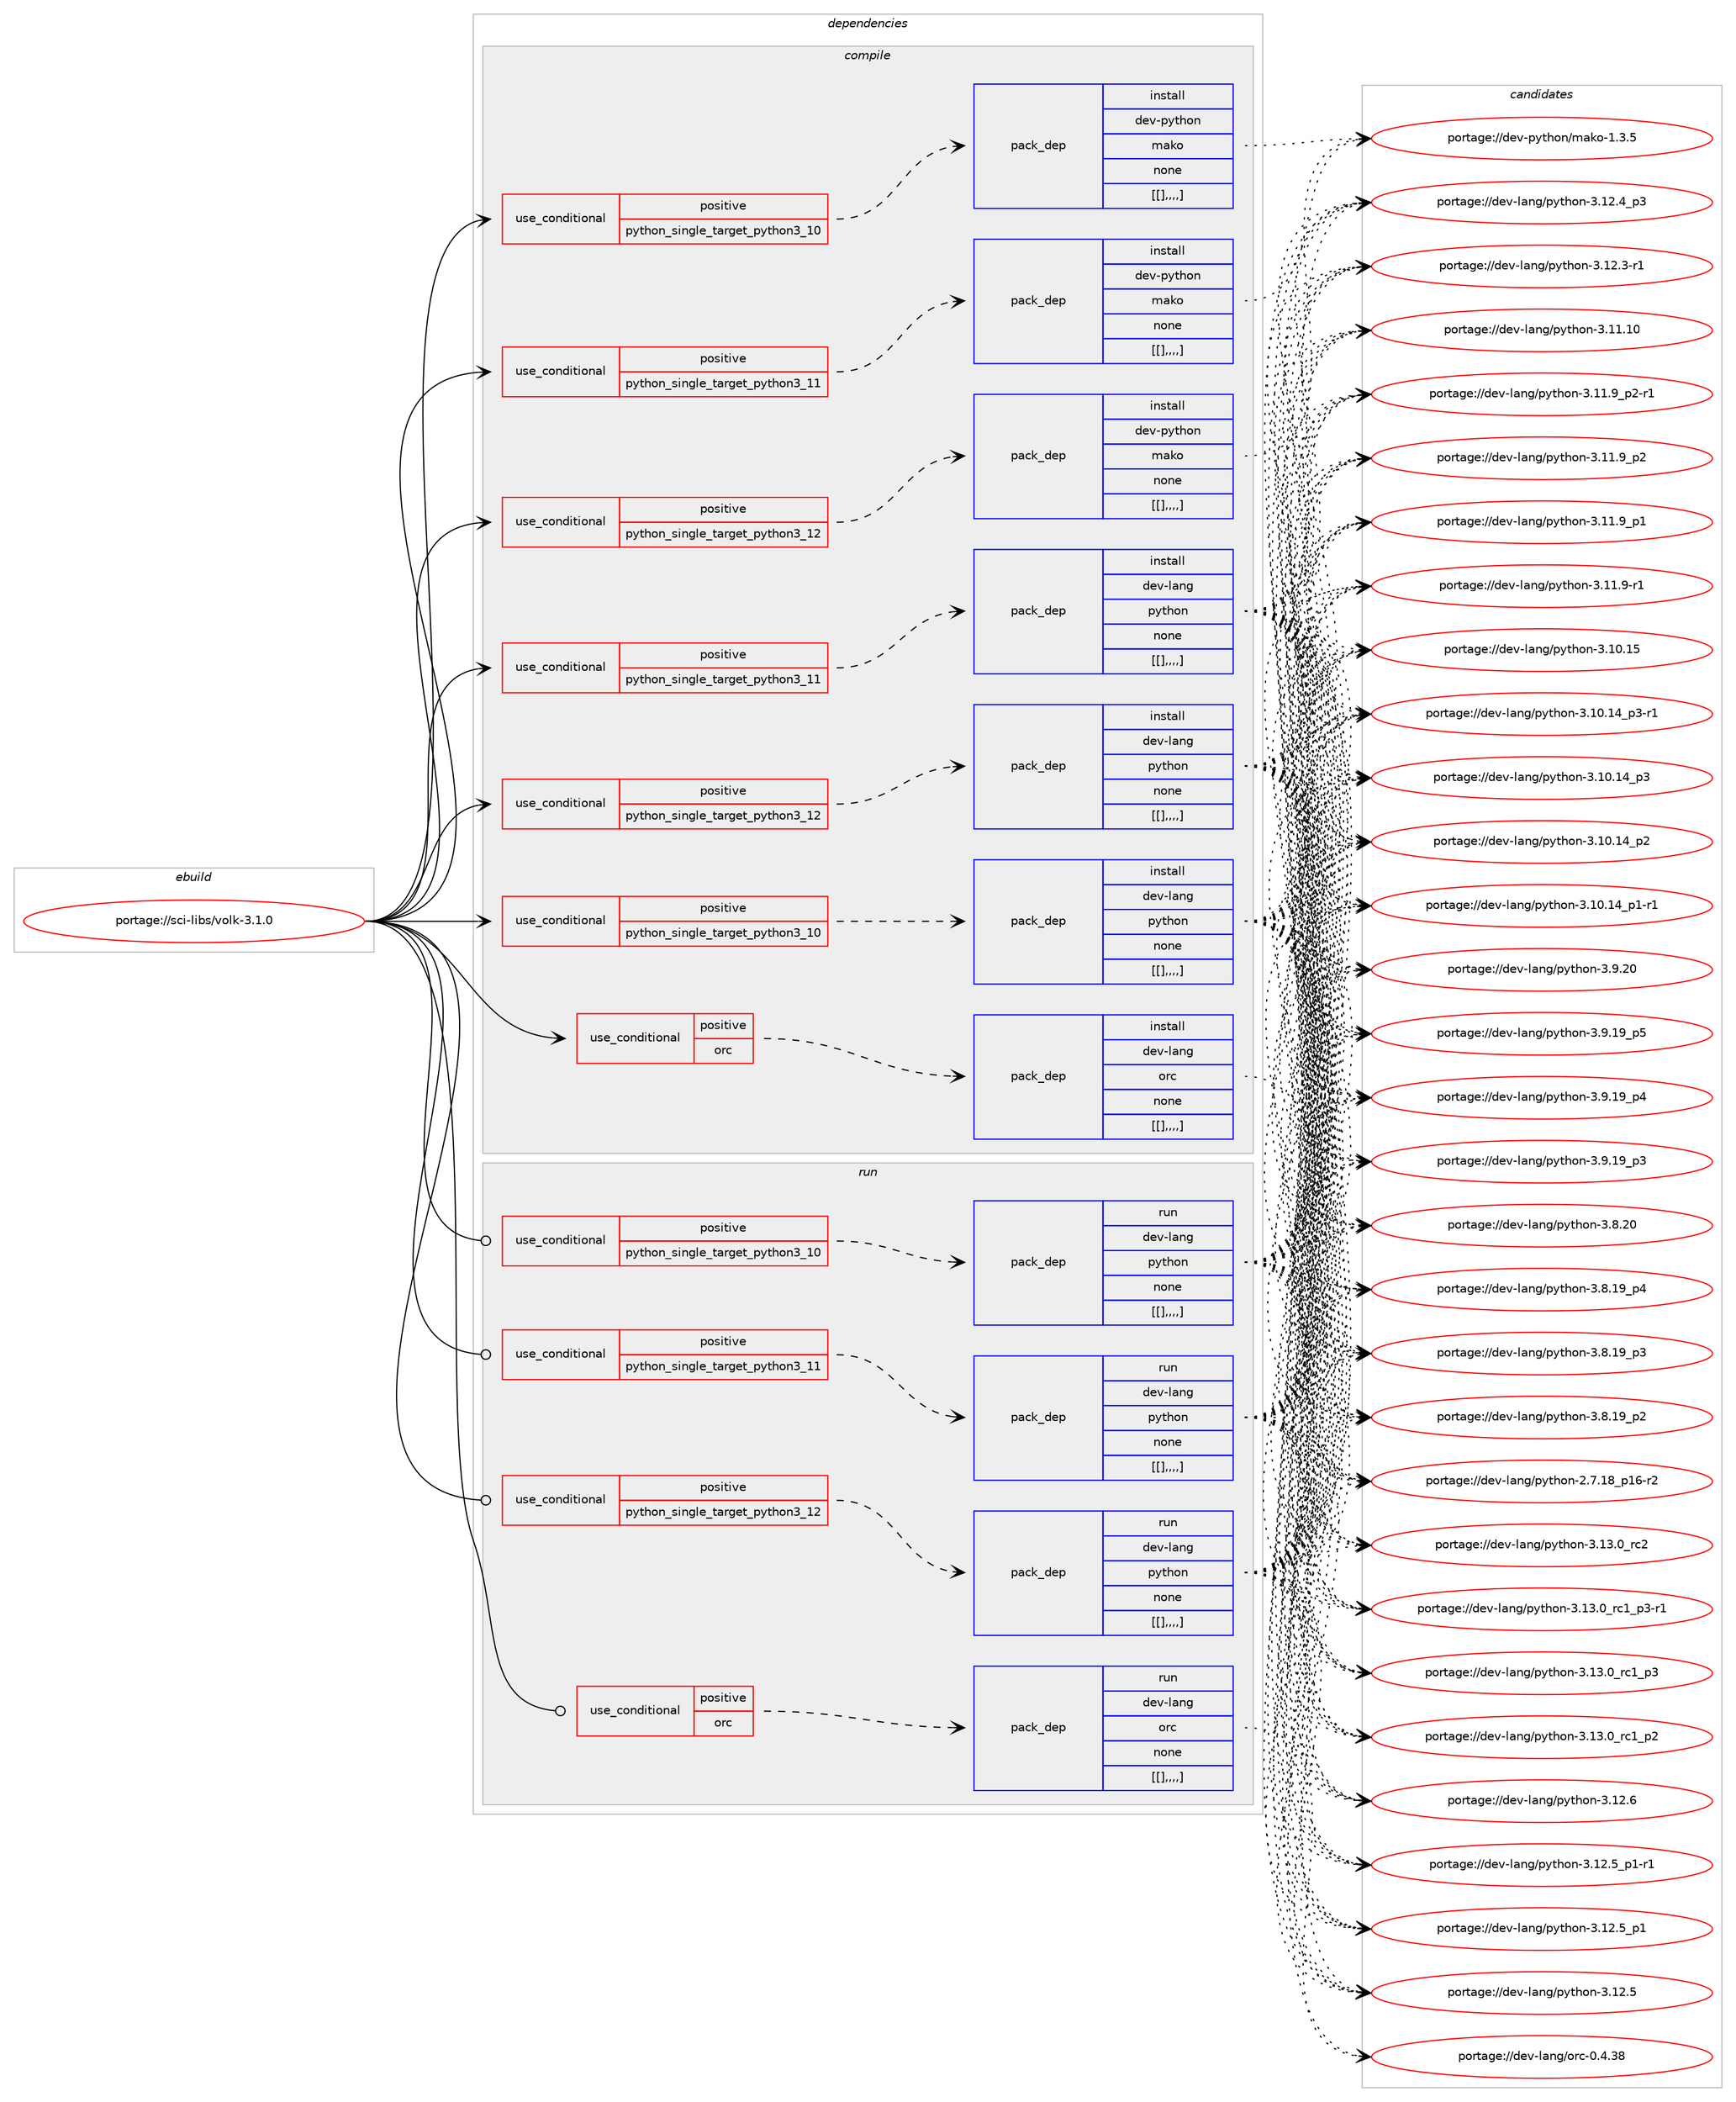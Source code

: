 digraph prolog {

# *************
# Graph options
# *************

newrank=true;
concentrate=true;
compound=true;
graph [rankdir=LR,fontname=Helvetica,fontsize=10,ranksep=1.5];#, ranksep=2.5, nodesep=0.2];
edge  [arrowhead=vee];
node  [fontname=Helvetica,fontsize=10];

# **********
# The ebuild
# **********

subgraph cluster_leftcol {
color=gray;
label=<<i>ebuild</i>>;
id [label="portage://sci-libs/volk-3.1.0", color=red, width=4, href="../sci-libs/volk-3.1.0.svg"];
}

# ****************
# The dependencies
# ****************

subgraph cluster_midcol {
color=gray;
label=<<i>dependencies</i>>;
subgraph cluster_compile {
fillcolor="#eeeeee";
style=filled;
label=<<i>compile</i>>;
subgraph cond111799 {
dependency422768 [label=<<TABLE BORDER="0" CELLBORDER="1" CELLSPACING="0" CELLPADDING="4"><TR><TD ROWSPAN="3" CELLPADDING="10">use_conditional</TD></TR><TR><TD>positive</TD></TR><TR><TD>orc</TD></TR></TABLE>>, shape=none, color=red];
subgraph pack307961 {
dependency422769 [label=<<TABLE BORDER="0" CELLBORDER="1" CELLSPACING="0" CELLPADDING="4" WIDTH="220"><TR><TD ROWSPAN="6" CELLPADDING="30">pack_dep</TD></TR><TR><TD WIDTH="110">install</TD></TR><TR><TD>dev-lang</TD></TR><TR><TD>orc</TD></TR><TR><TD>none</TD></TR><TR><TD>[[],,,,]</TD></TR></TABLE>>, shape=none, color=blue];
}
dependency422768:e -> dependency422769:w [weight=20,style="dashed",arrowhead="vee"];
}
id:e -> dependency422768:w [weight=20,style="solid",arrowhead="vee"];
subgraph cond111800 {
dependency422770 [label=<<TABLE BORDER="0" CELLBORDER="1" CELLSPACING="0" CELLPADDING="4"><TR><TD ROWSPAN="3" CELLPADDING="10">use_conditional</TD></TR><TR><TD>positive</TD></TR><TR><TD>python_single_target_python3_10</TD></TR></TABLE>>, shape=none, color=red];
subgraph pack307962 {
dependency422771 [label=<<TABLE BORDER="0" CELLBORDER="1" CELLSPACING="0" CELLPADDING="4" WIDTH="220"><TR><TD ROWSPAN="6" CELLPADDING="30">pack_dep</TD></TR><TR><TD WIDTH="110">install</TD></TR><TR><TD>dev-lang</TD></TR><TR><TD>python</TD></TR><TR><TD>none</TD></TR><TR><TD>[[],,,,]</TD></TR></TABLE>>, shape=none, color=blue];
}
dependency422770:e -> dependency422771:w [weight=20,style="dashed",arrowhead="vee"];
}
id:e -> dependency422770:w [weight=20,style="solid",arrowhead="vee"];
subgraph cond111801 {
dependency422772 [label=<<TABLE BORDER="0" CELLBORDER="1" CELLSPACING="0" CELLPADDING="4"><TR><TD ROWSPAN="3" CELLPADDING="10">use_conditional</TD></TR><TR><TD>positive</TD></TR><TR><TD>python_single_target_python3_10</TD></TR></TABLE>>, shape=none, color=red];
subgraph pack307963 {
dependency422773 [label=<<TABLE BORDER="0" CELLBORDER="1" CELLSPACING="0" CELLPADDING="4" WIDTH="220"><TR><TD ROWSPAN="6" CELLPADDING="30">pack_dep</TD></TR><TR><TD WIDTH="110">install</TD></TR><TR><TD>dev-python</TD></TR><TR><TD>mako</TD></TR><TR><TD>none</TD></TR><TR><TD>[[],,,,]</TD></TR></TABLE>>, shape=none, color=blue];
}
dependency422772:e -> dependency422773:w [weight=20,style="dashed",arrowhead="vee"];
}
id:e -> dependency422772:w [weight=20,style="solid",arrowhead="vee"];
subgraph cond111802 {
dependency422774 [label=<<TABLE BORDER="0" CELLBORDER="1" CELLSPACING="0" CELLPADDING="4"><TR><TD ROWSPAN="3" CELLPADDING="10">use_conditional</TD></TR><TR><TD>positive</TD></TR><TR><TD>python_single_target_python3_11</TD></TR></TABLE>>, shape=none, color=red];
subgraph pack307964 {
dependency422775 [label=<<TABLE BORDER="0" CELLBORDER="1" CELLSPACING="0" CELLPADDING="4" WIDTH="220"><TR><TD ROWSPAN="6" CELLPADDING="30">pack_dep</TD></TR><TR><TD WIDTH="110">install</TD></TR><TR><TD>dev-lang</TD></TR><TR><TD>python</TD></TR><TR><TD>none</TD></TR><TR><TD>[[],,,,]</TD></TR></TABLE>>, shape=none, color=blue];
}
dependency422774:e -> dependency422775:w [weight=20,style="dashed",arrowhead="vee"];
}
id:e -> dependency422774:w [weight=20,style="solid",arrowhead="vee"];
subgraph cond111803 {
dependency422776 [label=<<TABLE BORDER="0" CELLBORDER="1" CELLSPACING="0" CELLPADDING="4"><TR><TD ROWSPAN="3" CELLPADDING="10">use_conditional</TD></TR><TR><TD>positive</TD></TR><TR><TD>python_single_target_python3_11</TD></TR></TABLE>>, shape=none, color=red];
subgraph pack307965 {
dependency422777 [label=<<TABLE BORDER="0" CELLBORDER="1" CELLSPACING="0" CELLPADDING="4" WIDTH="220"><TR><TD ROWSPAN="6" CELLPADDING="30">pack_dep</TD></TR><TR><TD WIDTH="110">install</TD></TR><TR><TD>dev-python</TD></TR><TR><TD>mako</TD></TR><TR><TD>none</TD></TR><TR><TD>[[],,,,]</TD></TR></TABLE>>, shape=none, color=blue];
}
dependency422776:e -> dependency422777:w [weight=20,style="dashed",arrowhead="vee"];
}
id:e -> dependency422776:w [weight=20,style="solid",arrowhead="vee"];
subgraph cond111804 {
dependency422778 [label=<<TABLE BORDER="0" CELLBORDER="1" CELLSPACING="0" CELLPADDING="4"><TR><TD ROWSPAN="3" CELLPADDING="10">use_conditional</TD></TR><TR><TD>positive</TD></TR><TR><TD>python_single_target_python3_12</TD></TR></TABLE>>, shape=none, color=red];
subgraph pack307966 {
dependency422779 [label=<<TABLE BORDER="0" CELLBORDER="1" CELLSPACING="0" CELLPADDING="4" WIDTH="220"><TR><TD ROWSPAN="6" CELLPADDING="30">pack_dep</TD></TR><TR><TD WIDTH="110">install</TD></TR><TR><TD>dev-lang</TD></TR><TR><TD>python</TD></TR><TR><TD>none</TD></TR><TR><TD>[[],,,,]</TD></TR></TABLE>>, shape=none, color=blue];
}
dependency422778:e -> dependency422779:w [weight=20,style="dashed",arrowhead="vee"];
}
id:e -> dependency422778:w [weight=20,style="solid",arrowhead="vee"];
subgraph cond111805 {
dependency422780 [label=<<TABLE BORDER="0" CELLBORDER="1" CELLSPACING="0" CELLPADDING="4"><TR><TD ROWSPAN="3" CELLPADDING="10">use_conditional</TD></TR><TR><TD>positive</TD></TR><TR><TD>python_single_target_python3_12</TD></TR></TABLE>>, shape=none, color=red];
subgraph pack307967 {
dependency422781 [label=<<TABLE BORDER="0" CELLBORDER="1" CELLSPACING="0" CELLPADDING="4" WIDTH="220"><TR><TD ROWSPAN="6" CELLPADDING="30">pack_dep</TD></TR><TR><TD WIDTH="110">install</TD></TR><TR><TD>dev-python</TD></TR><TR><TD>mako</TD></TR><TR><TD>none</TD></TR><TR><TD>[[],,,,]</TD></TR></TABLE>>, shape=none, color=blue];
}
dependency422780:e -> dependency422781:w [weight=20,style="dashed",arrowhead="vee"];
}
id:e -> dependency422780:w [weight=20,style="solid",arrowhead="vee"];
}
subgraph cluster_compileandrun {
fillcolor="#eeeeee";
style=filled;
label=<<i>compile and run</i>>;
}
subgraph cluster_run {
fillcolor="#eeeeee";
style=filled;
label=<<i>run</i>>;
subgraph cond111806 {
dependency422782 [label=<<TABLE BORDER="0" CELLBORDER="1" CELLSPACING="0" CELLPADDING="4"><TR><TD ROWSPAN="3" CELLPADDING="10">use_conditional</TD></TR><TR><TD>positive</TD></TR><TR><TD>orc</TD></TR></TABLE>>, shape=none, color=red];
subgraph pack307968 {
dependency422783 [label=<<TABLE BORDER="0" CELLBORDER="1" CELLSPACING="0" CELLPADDING="4" WIDTH="220"><TR><TD ROWSPAN="6" CELLPADDING="30">pack_dep</TD></TR><TR><TD WIDTH="110">run</TD></TR><TR><TD>dev-lang</TD></TR><TR><TD>orc</TD></TR><TR><TD>none</TD></TR><TR><TD>[[],,,,]</TD></TR></TABLE>>, shape=none, color=blue];
}
dependency422782:e -> dependency422783:w [weight=20,style="dashed",arrowhead="vee"];
}
id:e -> dependency422782:w [weight=20,style="solid",arrowhead="odot"];
subgraph cond111807 {
dependency422784 [label=<<TABLE BORDER="0" CELLBORDER="1" CELLSPACING="0" CELLPADDING="4"><TR><TD ROWSPAN="3" CELLPADDING="10">use_conditional</TD></TR><TR><TD>positive</TD></TR><TR><TD>python_single_target_python3_10</TD></TR></TABLE>>, shape=none, color=red];
subgraph pack307969 {
dependency422785 [label=<<TABLE BORDER="0" CELLBORDER="1" CELLSPACING="0" CELLPADDING="4" WIDTH="220"><TR><TD ROWSPAN="6" CELLPADDING="30">pack_dep</TD></TR><TR><TD WIDTH="110">run</TD></TR><TR><TD>dev-lang</TD></TR><TR><TD>python</TD></TR><TR><TD>none</TD></TR><TR><TD>[[],,,,]</TD></TR></TABLE>>, shape=none, color=blue];
}
dependency422784:e -> dependency422785:w [weight=20,style="dashed",arrowhead="vee"];
}
id:e -> dependency422784:w [weight=20,style="solid",arrowhead="odot"];
subgraph cond111808 {
dependency422786 [label=<<TABLE BORDER="0" CELLBORDER="1" CELLSPACING="0" CELLPADDING="4"><TR><TD ROWSPAN="3" CELLPADDING="10">use_conditional</TD></TR><TR><TD>positive</TD></TR><TR><TD>python_single_target_python3_11</TD></TR></TABLE>>, shape=none, color=red];
subgraph pack307970 {
dependency422787 [label=<<TABLE BORDER="0" CELLBORDER="1" CELLSPACING="0" CELLPADDING="4" WIDTH="220"><TR><TD ROWSPAN="6" CELLPADDING="30">pack_dep</TD></TR><TR><TD WIDTH="110">run</TD></TR><TR><TD>dev-lang</TD></TR><TR><TD>python</TD></TR><TR><TD>none</TD></TR><TR><TD>[[],,,,]</TD></TR></TABLE>>, shape=none, color=blue];
}
dependency422786:e -> dependency422787:w [weight=20,style="dashed",arrowhead="vee"];
}
id:e -> dependency422786:w [weight=20,style="solid",arrowhead="odot"];
subgraph cond111809 {
dependency422788 [label=<<TABLE BORDER="0" CELLBORDER="1" CELLSPACING="0" CELLPADDING="4"><TR><TD ROWSPAN="3" CELLPADDING="10">use_conditional</TD></TR><TR><TD>positive</TD></TR><TR><TD>python_single_target_python3_12</TD></TR></TABLE>>, shape=none, color=red];
subgraph pack307971 {
dependency422789 [label=<<TABLE BORDER="0" CELLBORDER="1" CELLSPACING="0" CELLPADDING="4" WIDTH="220"><TR><TD ROWSPAN="6" CELLPADDING="30">pack_dep</TD></TR><TR><TD WIDTH="110">run</TD></TR><TR><TD>dev-lang</TD></TR><TR><TD>python</TD></TR><TR><TD>none</TD></TR><TR><TD>[[],,,,]</TD></TR></TABLE>>, shape=none, color=blue];
}
dependency422788:e -> dependency422789:w [weight=20,style="dashed",arrowhead="vee"];
}
id:e -> dependency422788:w [weight=20,style="solid",arrowhead="odot"];
}
}

# **************
# The candidates
# **************

subgraph cluster_choices {
rank=same;
color=gray;
label=<<i>candidates</i>>;

subgraph choice307961 {
color=black;
nodesep=1;
choice1001011184510897110103471111149945484652465156 [label="portage://dev-lang/orc-0.4.38", color=red, width=4,href="../dev-lang/orc-0.4.38.svg"];
dependency422769:e -> choice1001011184510897110103471111149945484652465156:w [style=dotted,weight="100"];
}
subgraph choice307962 {
color=black;
nodesep=1;
choice10010111845108971101034711212111610411111045514649514648951149950 [label="portage://dev-lang/python-3.13.0_rc2", color=red, width=4,href="../dev-lang/python-3.13.0_rc2.svg"];
choice1001011184510897110103471121211161041111104551464951464895114994995112514511449 [label="portage://dev-lang/python-3.13.0_rc1_p3-r1", color=red, width=4,href="../dev-lang/python-3.13.0_rc1_p3-r1.svg"];
choice100101118451089711010347112121116104111110455146495146489511499499511251 [label="portage://dev-lang/python-3.13.0_rc1_p3", color=red, width=4,href="../dev-lang/python-3.13.0_rc1_p3.svg"];
choice100101118451089711010347112121116104111110455146495146489511499499511250 [label="portage://dev-lang/python-3.13.0_rc1_p2", color=red, width=4,href="../dev-lang/python-3.13.0_rc1_p2.svg"];
choice10010111845108971101034711212111610411111045514649504654 [label="portage://dev-lang/python-3.12.6", color=red, width=4,href="../dev-lang/python-3.12.6.svg"];
choice1001011184510897110103471121211161041111104551464950465395112494511449 [label="portage://dev-lang/python-3.12.5_p1-r1", color=red, width=4,href="../dev-lang/python-3.12.5_p1-r1.svg"];
choice100101118451089711010347112121116104111110455146495046539511249 [label="portage://dev-lang/python-3.12.5_p1", color=red, width=4,href="../dev-lang/python-3.12.5_p1.svg"];
choice10010111845108971101034711212111610411111045514649504653 [label="portage://dev-lang/python-3.12.5", color=red, width=4,href="../dev-lang/python-3.12.5.svg"];
choice100101118451089711010347112121116104111110455146495046529511251 [label="portage://dev-lang/python-3.12.4_p3", color=red, width=4,href="../dev-lang/python-3.12.4_p3.svg"];
choice100101118451089711010347112121116104111110455146495046514511449 [label="portage://dev-lang/python-3.12.3-r1", color=red, width=4,href="../dev-lang/python-3.12.3-r1.svg"];
choice1001011184510897110103471121211161041111104551464949464948 [label="portage://dev-lang/python-3.11.10", color=red, width=4,href="../dev-lang/python-3.11.10.svg"];
choice1001011184510897110103471121211161041111104551464949465795112504511449 [label="portage://dev-lang/python-3.11.9_p2-r1", color=red, width=4,href="../dev-lang/python-3.11.9_p2-r1.svg"];
choice100101118451089711010347112121116104111110455146494946579511250 [label="portage://dev-lang/python-3.11.9_p2", color=red, width=4,href="../dev-lang/python-3.11.9_p2.svg"];
choice100101118451089711010347112121116104111110455146494946579511249 [label="portage://dev-lang/python-3.11.9_p1", color=red, width=4,href="../dev-lang/python-3.11.9_p1.svg"];
choice100101118451089711010347112121116104111110455146494946574511449 [label="portage://dev-lang/python-3.11.9-r1", color=red, width=4,href="../dev-lang/python-3.11.9-r1.svg"];
choice1001011184510897110103471121211161041111104551464948464953 [label="portage://dev-lang/python-3.10.15", color=red, width=4,href="../dev-lang/python-3.10.15.svg"];
choice100101118451089711010347112121116104111110455146494846495295112514511449 [label="portage://dev-lang/python-3.10.14_p3-r1", color=red, width=4,href="../dev-lang/python-3.10.14_p3-r1.svg"];
choice10010111845108971101034711212111610411111045514649484649529511251 [label="portage://dev-lang/python-3.10.14_p3", color=red, width=4,href="../dev-lang/python-3.10.14_p3.svg"];
choice10010111845108971101034711212111610411111045514649484649529511250 [label="portage://dev-lang/python-3.10.14_p2", color=red, width=4,href="../dev-lang/python-3.10.14_p2.svg"];
choice100101118451089711010347112121116104111110455146494846495295112494511449 [label="portage://dev-lang/python-3.10.14_p1-r1", color=red, width=4,href="../dev-lang/python-3.10.14_p1-r1.svg"];
choice10010111845108971101034711212111610411111045514657465048 [label="portage://dev-lang/python-3.9.20", color=red, width=4,href="../dev-lang/python-3.9.20.svg"];
choice100101118451089711010347112121116104111110455146574649579511253 [label="portage://dev-lang/python-3.9.19_p5", color=red, width=4,href="../dev-lang/python-3.9.19_p5.svg"];
choice100101118451089711010347112121116104111110455146574649579511252 [label="portage://dev-lang/python-3.9.19_p4", color=red, width=4,href="../dev-lang/python-3.9.19_p4.svg"];
choice100101118451089711010347112121116104111110455146574649579511251 [label="portage://dev-lang/python-3.9.19_p3", color=red, width=4,href="../dev-lang/python-3.9.19_p3.svg"];
choice10010111845108971101034711212111610411111045514656465048 [label="portage://dev-lang/python-3.8.20", color=red, width=4,href="../dev-lang/python-3.8.20.svg"];
choice100101118451089711010347112121116104111110455146564649579511252 [label="portage://dev-lang/python-3.8.19_p4", color=red, width=4,href="../dev-lang/python-3.8.19_p4.svg"];
choice100101118451089711010347112121116104111110455146564649579511251 [label="portage://dev-lang/python-3.8.19_p3", color=red, width=4,href="../dev-lang/python-3.8.19_p3.svg"];
choice100101118451089711010347112121116104111110455146564649579511250 [label="portage://dev-lang/python-3.8.19_p2", color=red, width=4,href="../dev-lang/python-3.8.19_p2.svg"];
choice100101118451089711010347112121116104111110455046554649569511249544511450 [label="portage://dev-lang/python-2.7.18_p16-r2", color=red, width=4,href="../dev-lang/python-2.7.18_p16-r2.svg"];
dependency422771:e -> choice10010111845108971101034711212111610411111045514649514648951149950:w [style=dotted,weight="100"];
dependency422771:e -> choice1001011184510897110103471121211161041111104551464951464895114994995112514511449:w [style=dotted,weight="100"];
dependency422771:e -> choice100101118451089711010347112121116104111110455146495146489511499499511251:w [style=dotted,weight="100"];
dependency422771:e -> choice100101118451089711010347112121116104111110455146495146489511499499511250:w [style=dotted,weight="100"];
dependency422771:e -> choice10010111845108971101034711212111610411111045514649504654:w [style=dotted,weight="100"];
dependency422771:e -> choice1001011184510897110103471121211161041111104551464950465395112494511449:w [style=dotted,weight="100"];
dependency422771:e -> choice100101118451089711010347112121116104111110455146495046539511249:w [style=dotted,weight="100"];
dependency422771:e -> choice10010111845108971101034711212111610411111045514649504653:w [style=dotted,weight="100"];
dependency422771:e -> choice100101118451089711010347112121116104111110455146495046529511251:w [style=dotted,weight="100"];
dependency422771:e -> choice100101118451089711010347112121116104111110455146495046514511449:w [style=dotted,weight="100"];
dependency422771:e -> choice1001011184510897110103471121211161041111104551464949464948:w [style=dotted,weight="100"];
dependency422771:e -> choice1001011184510897110103471121211161041111104551464949465795112504511449:w [style=dotted,weight="100"];
dependency422771:e -> choice100101118451089711010347112121116104111110455146494946579511250:w [style=dotted,weight="100"];
dependency422771:e -> choice100101118451089711010347112121116104111110455146494946579511249:w [style=dotted,weight="100"];
dependency422771:e -> choice100101118451089711010347112121116104111110455146494946574511449:w [style=dotted,weight="100"];
dependency422771:e -> choice1001011184510897110103471121211161041111104551464948464953:w [style=dotted,weight="100"];
dependency422771:e -> choice100101118451089711010347112121116104111110455146494846495295112514511449:w [style=dotted,weight="100"];
dependency422771:e -> choice10010111845108971101034711212111610411111045514649484649529511251:w [style=dotted,weight="100"];
dependency422771:e -> choice10010111845108971101034711212111610411111045514649484649529511250:w [style=dotted,weight="100"];
dependency422771:e -> choice100101118451089711010347112121116104111110455146494846495295112494511449:w [style=dotted,weight="100"];
dependency422771:e -> choice10010111845108971101034711212111610411111045514657465048:w [style=dotted,weight="100"];
dependency422771:e -> choice100101118451089711010347112121116104111110455146574649579511253:w [style=dotted,weight="100"];
dependency422771:e -> choice100101118451089711010347112121116104111110455146574649579511252:w [style=dotted,weight="100"];
dependency422771:e -> choice100101118451089711010347112121116104111110455146574649579511251:w [style=dotted,weight="100"];
dependency422771:e -> choice10010111845108971101034711212111610411111045514656465048:w [style=dotted,weight="100"];
dependency422771:e -> choice100101118451089711010347112121116104111110455146564649579511252:w [style=dotted,weight="100"];
dependency422771:e -> choice100101118451089711010347112121116104111110455146564649579511251:w [style=dotted,weight="100"];
dependency422771:e -> choice100101118451089711010347112121116104111110455146564649579511250:w [style=dotted,weight="100"];
dependency422771:e -> choice100101118451089711010347112121116104111110455046554649569511249544511450:w [style=dotted,weight="100"];
}
subgraph choice307963 {
color=black;
nodesep=1;
choice100101118451121211161041111104710997107111454946514653 [label="portage://dev-python/mako-1.3.5", color=red, width=4,href="../dev-python/mako-1.3.5.svg"];
dependency422773:e -> choice100101118451121211161041111104710997107111454946514653:w [style=dotted,weight="100"];
}
subgraph choice307964 {
color=black;
nodesep=1;
choice10010111845108971101034711212111610411111045514649514648951149950 [label="portage://dev-lang/python-3.13.0_rc2", color=red, width=4,href="../dev-lang/python-3.13.0_rc2.svg"];
choice1001011184510897110103471121211161041111104551464951464895114994995112514511449 [label="portage://dev-lang/python-3.13.0_rc1_p3-r1", color=red, width=4,href="../dev-lang/python-3.13.0_rc1_p3-r1.svg"];
choice100101118451089711010347112121116104111110455146495146489511499499511251 [label="portage://dev-lang/python-3.13.0_rc1_p3", color=red, width=4,href="../dev-lang/python-3.13.0_rc1_p3.svg"];
choice100101118451089711010347112121116104111110455146495146489511499499511250 [label="portage://dev-lang/python-3.13.0_rc1_p2", color=red, width=4,href="../dev-lang/python-3.13.0_rc1_p2.svg"];
choice10010111845108971101034711212111610411111045514649504654 [label="portage://dev-lang/python-3.12.6", color=red, width=4,href="../dev-lang/python-3.12.6.svg"];
choice1001011184510897110103471121211161041111104551464950465395112494511449 [label="portage://dev-lang/python-3.12.5_p1-r1", color=red, width=4,href="../dev-lang/python-3.12.5_p1-r1.svg"];
choice100101118451089711010347112121116104111110455146495046539511249 [label="portage://dev-lang/python-3.12.5_p1", color=red, width=4,href="../dev-lang/python-3.12.5_p1.svg"];
choice10010111845108971101034711212111610411111045514649504653 [label="portage://dev-lang/python-3.12.5", color=red, width=4,href="../dev-lang/python-3.12.5.svg"];
choice100101118451089711010347112121116104111110455146495046529511251 [label="portage://dev-lang/python-3.12.4_p3", color=red, width=4,href="../dev-lang/python-3.12.4_p3.svg"];
choice100101118451089711010347112121116104111110455146495046514511449 [label="portage://dev-lang/python-3.12.3-r1", color=red, width=4,href="../dev-lang/python-3.12.3-r1.svg"];
choice1001011184510897110103471121211161041111104551464949464948 [label="portage://dev-lang/python-3.11.10", color=red, width=4,href="../dev-lang/python-3.11.10.svg"];
choice1001011184510897110103471121211161041111104551464949465795112504511449 [label="portage://dev-lang/python-3.11.9_p2-r1", color=red, width=4,href="../dev-lang/python-3.11.9_p2-r1.svg"];
choice100101118451089711010347112121116104111110455146494946579511250 [label="portage://dev-lang/python-3.11.9_p2", color=red, width=4,href="../dev-lang/python-3.11.9_p2.svg"];
choice100101118451089711010347112121116104111110455146494946579511249 [label="portage://dev-lang/python-3.11.9_p1", color=red, width=4,href="../dev-lang/python-3.11.9_p1.svg"];
choice100101118451089711010347112121116104111110455146494946574511449 [label="portage://dev-lang/python-3.11.9-r1", color=red, width=4,href="../dev-lang/python-3.11.9-r1.svg"];
choice1001011184510897110103471121211161041111104551464948464953 [label="portage://dev-lang/python-3.10.15", color=red, width=4,href="../dev-lang/python-3.10.15.svg"];
choice100101118451089711010347112121116104111110455146494846495295112514511449 [label="portage://dev-lang/python-3.10.14_p3-r1", color=red, width=4,href="../dev-lang/python-3.10.14_p3-r1.svg"];
choice10010111845108971101034711212111610411111045514649484649529511251 [label="portage://dev-lang/python-3.10.14_p3", color=red, width=4,href="../dev-lang/python-3.10.14_p3.svg"];
choice10010111845108971101034711212111610411111045514649484649529511250 [label="portage://dev-lang/python-3.10.14_p2", color=red, width=4,href="../dev-lang/python-3.10.14_p2.svg"];
choice100101118451089711010347112121116104111110455146494846495295112494511449 [label="portage://dev-lang/python-3.10.14_p1-r1", color=red, width=4,href="../dev-lang/python-3.10.14_p1-r1.svg"];
choice10010111845108971101034711212111610411111045514657465048 [label="portage://dev-lang/python-3.9.20", color=red, width=4,href="../dev-lang/python-3.9.20.svg"];
choice100101118451089711010347112121116104111110455146574649579511253 [label="portage://dev-lang/python-3.9.19_p5", color=red, width=4,href="../dev-lang/python-3.9.19_p5.svg"];
choice100101118451089711010347112121116104111110455146574649579511252 [label="portage://dev-lang/python-3.9.19_p4", color=red, width=4,href="../dev-lang/python-3.9.19_p4.svg"];
choice100101118451089711010347112121116104111110455146574649579511251 [label="portage://dev-lang/python-3.9.19_p3", color=red, width=4,href="../dev-lang/python-3.9.19_p3.svg"];
choice10010111845108971101034711212111610411111045514656465048 [label="portage://dev-lang/python-3.8.20", color=red, width=4,href="../dev-lang/python-3.8.20.svg"];
choice100101118451089711010347112121116104111110455146564649579511252 [label="portage://dev-lang/python-3.8.19_p4", color=red, width=4,href="../dev-lang/python-3.8.19_p4.svg"];
choice100101118451089711010347112121116104111110455146564649579511251 [label="portage://dev-lang/python-3.8.19_p3", color=red, width=4,href="../dev-lang/python-3.8.19_p3.svg"];
choice100101118451089711010347112121116104111110455146564649579511250 [label="portage://dev-lang/python-3.8.19_p2", color=red, width=4,href="../dev-lang/python-3.8.19_p2.svg"];
choice100101118451089711010347112121116104111110455046554649569511249544511450 [label="portage://dev-lang/python-2.7.18_p16-r2", color=red, width=4,href="../dev-lang/python-2.7.18_p16-r2.svg"];
dependency422775:e -> choice10010111845108971101034711212111610411111045514649514648951149950:w [style=dotted,weight="100"];
dependency422775:e -> choice1001011184510897110103471121211161041111104551464951464895114994995112514511449:w [style=dotted,weight="100"];
dependency422775:e -> choice100101118451089711010347112121116104111110455146495146489511499499511251:w [style=dotted,weight="100"];
dependency422775:e -> choice100101118451089711010347112121116104111110455146495146489511499499511250:w [style=dotted,weight="100"];
dependency422775:e -> choice10010111845108971101034711212111610411111045514649504654:w [style=dotted,weight="100"];
dependency422775:e -> choice1001011184510897110103471121211161041111104551464950465395112494511449:w [style=dotted,weight="100"];
dependency422775:e -> choice100101118451089711010347112121116104111110455146495046539511249:w [style=dotted,weight="100"];
dependency422775:e -> choice10010111845108971101034711212111610411111045514649504653:w [style=dotted,weight="100"];
dependency422775:e -> choice100101118451089711010347112121116104111110455146495046529511251:w [style=dotted,weight="100"];
dependency422775:e -> choice100101118451089711010347112121116104111110455146495046514511449:w [style=dotted,weight="100"];
dependency422775:e -> choice1001011184510897110103471121211161041111104551464949464948:w [style=dotted,weight="100"];
dependency422775:e -> choice1001011184510897110103471121211161041111104551464949465795112504511449:w [style=dotted,weight="100"];
dependency422775:e -> choice100101118451089711010347112121116104111110455146494946579511250:w [style=dotted,weight="100"];
dependency422775:e -> choice100101118451089711010347112121116104111110455146494946579511249:w [style=dotted,weight="100"];
dependency422775:e -> choice100101118451089711010347112121116104111110455146494946574511449:w [style=dotted,weight="100"];
dependency422775:e -> choice1001011184510897110103471121211161041111104551464948464953:w [style=dotted,weight="100"];
dependency422775:e -> choice100101118451089711010347112121116104111110455146494846495295112514511449:w [style=dotted,weight="100"];
dependency422775:e -> choice10010111845108971101034711212111610411111045514649484649529511251:w [style=dotted,weight="100"];
dependency422775:e -> choice10010111845108971101034711212111610411111045514649484649529511250:w [style=dotted,weight="100"];
dependency422775:e -> choice100101118451089711010347112121116104111110455146494846495295112494511449:w [style=dotted,weight="100"];
dependency422775:e -> choice10010111845108971101034711212111610411111045514657465048:w [style=dotted,weight="100"];
dependency422775:e -> choice100101118451089711010347112121116104111110455146574649579511253:w [style=dotted,weight="100"];
dependency422775:e -> choice100101118451089711010347112121116104111110455146574649579511252:w [style=dotted,weight="100"];
dependency422775:e -> choice100101118451089711010347112121116104111110455146574649579511251:w [style=dotted,weight="100"];
dependency422775:e -> choice10010111845108971101034711212111610411111045514656465048:w [style=dotted,weight="100"];
dependency422775:e -> choice100101118451089711010347112121116104111110455146564649579511252:w [style=dotted,weight="100"];
dependency422775:e -> choice100101118451089711010347112121116104111110455146564649579511251:w [style=dotted,weight="100"];
dependency422775:e -> choice100101118451089711010347112121116104111110455146564649579511250:w [style=dotted,weight="100"];
dependency422775:e -> choice100101118451089711010347112121116104111110455046554649569511249544511450:w [style=dotted,weight="100"];
}
subgraph choice307965 {
color=black;
nodesep=1;
choice100101118451121211161041111104710997107111454946514653 [label="portage://dev-python/mako-1.3.5", color=red, width=4,href="../dev-python/mako-1.3.5.svg"];
dependency422777:e -> choice100101118451121211161041111104710997107111454946514653:w [style=dotted,weight="100"];
}
subgraph choice307966 {
color=black;
nodesep=1;
choice10010111845108971101034711212111610411111045514649514648951149950 [label="portage://dev-lang/python-3.13.0_rc2", color=red, width=4,href="../dev-lang/python-3.13.0_rc2.svg"];
choice1001011184510897110103471121211161041111104551464951464895114994995112514511449 [label="portage://dev-lang/python-3.13.0_rc1_p3-r1", color=red, width=4,href="../dev-lang/python-3.13.0_rc1_p3-r1.svg"];
choice100101118451089711010347112121116104111110455146495146489511499499511251 [label="portage://dev-lang/python-3.13.0_rc1_p3", color=red, width=4,href="../dev-lang/python-3.13.0_rc1_p3.svg"];
choice100101118451089711010347112121116104111110455146495146489511499499511250 [label="portage://dev-lang/python-3.13.0_rc1_p2", color=red, width=4,href="../dev-lang/python-3.13.0_rc1_p2.svg"];
choice10010111845108971101034711212111610411111045514649504654 [label="portage://dev-lang/python-3.12.6", color=red, width=4,href="../dev-lang/python-3.12.6.svg"];
choice1001011184510897110103471121211161041111104551464950465395112494511449 [label="portage://dev-lang/python-3.12.5_p1-r1", color=red, width=4,href="../dev-lang/python-3.12.5_p1-r1.svg"];
choice100101118451089711010347112121116104111110455146495046539511249 [label="portage://dev-lang/python-3.12.5_p1", color=red, width=4,href="../dev-lang/python-3.12.5_p1.svg"];
choice10010111845108971101034711212111610411111045514649504653 [label="portage://dev-lang/python-3.12.5", color=red, width=4,href="../dev-lang/python-3.12.5.svg"];
choice100101118451089711010347112121116104111110455146495046529511251 [label="portage://dev-lang/python-3.12.4_p3", color=red, width=4,href="../dev-lang/python-3.12.4_p3.svg"];
choice100101118451089711010347112121116104111110455146495046514511449 [label="portage://dev-lang/python-3.12.3-r1", color=red, width=4,href="../dev-lang/python-3.12.3-r1.svg"];
choice1001011184510897110103471121211161041111104551464949464948 [label="portage://dev-lang/python-3.11.10", color=red, width=4,href="../dev-lang/python-3.11.10.svg"];
choice1001011184510897110103471121211161041111104551464949465795112504511449 [label="portage://dev-lang/python-3.11.9_p2-r1", color=red, width=4,href="../dev-lang/python-3.11.9_p2-r1.svg"];
choice100101118451089711010347112121116104111110455146494946579511250 [label="portage://dev-lang/python-3.11.9_p2", color=red, width=4,href="../dev-lang/python-3.11.9_p2.svg"];
choice100101118451089711010347112121116104111110455146494946579511249 [label="portage://dev-lang/python-3.11.9_p1", color=red, width=4,href="../dev-lang/python-3.11.9_p1.svg"];
choice100101118451089711010347112121116104111110455146494946574511449 [label="portage://dev-lang/python-3.11.9-r1", color=red, width=4,href="../dev-lang/python-3.11.9-r1.svg"];
choice1001011184510897110103471121211161041111104551464948464953 [label="portage://dev-lang/python-3.10.15", color=red, width=4,href="../dev-lang/python-3.10.15.svg"];
choice100101118451089711010347112121116104111110455146494846495295112514511449 [label="portage://dev-lang/python-3.10.14_p3-r1", color=red, width=4,href="../dev-lang/python-3.10.14_p3-r1.svg"];
choice10010111845108971101034711212111610411111045514649484649529511251 [label="portage://dev-lang/python-3.10.14_p3", color=red, width=4,href="../dev-lang/python-3.10.14_p3.svg"];
choice10010111845108971101034711212111610411111045514649484649529511250 [label="portage://dev-lang/python-3.10.14_p2", color=red, width=4,href="../dev-lang/python-3.10.14_p2.svg"];
choice100101118451089711010347112121116104111110455146494846495295112494511449 [label="portage://dev-lang/python-3.10.14_p1-r1", color=red, width=4,href="../dev-lang/python-3.10.14_p1-r1.svg"];
choice10010111845108971101034711212111610411111045514657465048 [label="portage://dev-lang/python-3.9.20", color=red, width=4,href="../dev-lang/python-3.9.20.svg"];
choice100101118451089711010347112121116104111110455146574649579511253 [label="portage://dev-lang/python-3.9.19_p5", color=red, width=4,href="../dev-lang/python-3.9.19_p5.svg"];
choice100101118451089711010347112121116104111110455146574649579511252 [label="portage://dev-lang/python-3.9.19_p4", color=red, width=4,href="../dev-lang/python-3.9.19_p4.svg"];
choice100101118451089711010347112121116104111110455146574649579511251 [label="portage://dev-lang/python-3.9.19_p3", color=red, width=4,href="../dev-lang/python-3.9.19_p3.svg"];
choice10010111845108971101034711212111610411111045514656465048 [label="portage://dev-lang/python-3.8.20", color=red, width=4,href="../dev-lang/python-3.8.20.svg"];
choice100101118451089711010347112121116104111110455146564649579511252 [label="portage://dev-lang/python-3.8.19_p4", color=red, width=4,href="../dev-lang/python-3.8.19_p4.svg"];
choice100101118451089711010347112121116104111110455146564649579511251 [label="portage://dev-lang/python-3.8.19_p3", color=red, width=4,href="../dev-lang/python-3.8.19_p3.svg"];
choice100101118451089711010347112121116104111110455146564649579511250 [label="portage://dev-lang/python-3.8.19_p2", color=red, width=4,href="../dev-lang/python-3.8.19_p2.svg"];
choice100101118451089711010347112121116104111110455046554649569511249544511450 [label="portage://dev-lang/python-2.7.18_p16-r2", color=red, width=4,href="../dev-lang/python-2.7.18_p16-r2.svg"];
dependency422779:e -> choice10010111845108971101034711212111610411111045514649514648951149950:w [style=dotted,weight="100"];
dependency422779:e -> choice1001011184510897110103471121211161041111104551464951464895114994995112514511449:w [style=dotted,weight="100"];
dependency422779:e -> choice100101118451089711010347112121116104111110455146495146489511499499511251:w [style=dotted,weight="100"];
dependency422779:e -> choice100101118451089711010347112121116104111110455146495146489511499499511250:w [style=dotted,weight="100"];
dependency422779:e -> choice10010111845108971101034711212111610411111045514649504654:w [style=dotted,weight="100"];
dependency422779:e -> choice1001011184510897110103471121211161041111104551464950465395112494511449:w [style=dotted,weight="100"];
dependency422779:e -> choice100101118451089711010347112121116104111110455146495046539511249:w [style=dotted,weight="100"];
dependency422779:e -> choice10010111845108971101034711212111610411111045514649504653:w [style=dotted,weight="100"];
dependency422779:e -> choice100101118451089711010347112121116104111110455146495046529511251:w [style=dotted,weight="100"];
dependency422779:e -> choice100101118451089711010347112121116104111110455146495046514511449:w [style=dotted,weight="100"];
dependency422779:e -> choice1001011184510897110103471121211161041111104551464949464948:w [style=dotted,weight="100"];
dependency422779:e -> choice1001011184510897110103471121211161041111104551464949465795112504511449:w [style=dotted,weight="100"];
dependency422779:e -> choice100101118451089711010347112121116104111110455146494946579511250:w [style=dotted,weight="100"];
dependency422779:e -> choice100101118451089711010347112121116104111110455146494946579511249:w [style=dotted,weight="100"];
dependency422779:e -> choice100101118451089711010347112121116104111110455146494946574511449:w [style=dotted,weight="100"];
dependency422779:e -> choice1001011184510897110103471121211161041111104551464948464953:w [style=dotted,weight="100"];
dependency422779:e -> choice100101118451089711010347112121116104111110455146494846495295112514511449:w [style=dotted,weight="100"];
dependency422779:e -> choice10010111845108971101034711212111610411111045514649484649529511251:w [style=dotted,weight="100"];
dependency422779:e -> choice10010111845108971101034711212111610411111045514649484649529511250:w [style=dotted,weight="100"];
dependency422779:e -> choice100101118451089711010347112121116104111110455146494846495295112494511449:w [style=dotted,weight="100"];
dependency422779:e -> choice10010111845108971101034711212111610411111045514657465048:w [style=dotted,weight="100"];
dependency422779:e -> choice100101118451089711010347112121116104111110455146574649579511253:w [style=dotted,weight="100"];
dependency422779:e -> choice100101118451089711010347112121116104111110455146574649579511252:w [style=dotted,weight="100"];
dependency422779:e -> choice100101118451089711010347112121116104111110455146574649579511251:w [style=dotted,weight="100"];
dependency422779:e -> choice10010111845108971101034711212111610411111045514656465048:w [style=dotted,weight="100"];
dependency422779:e -> choice100101118451089711010347112121116104111110455146564649579511252:w [style=dotted,weight="100"];
dependency422779:e -> choice100101118451089711010347112121116104111110455146564649579511251:w [style=dotted,weight="100"];
dependency422779:e -> choice100101118451089711010347112121116104111110455146564649579511250:w [style=dotted,weight="100"];
dependency422779:e -> choice100101118451089711010347112121116104111110455046554649569511249544511450:w [style=dotted,weight="100"];
}
subgraph choice307967 {
color=black;
nodesep=1;
choice100101118451121211161041111104710997107111454946514653 [label="portage://dev-python/mako-1.3.5", color=red, width=4,href="../dev-python/mako-1.3.5.svg"];
dependency422781:e -> choice100101118451121211161041111104710997107111454946514653:w [style=dotted,weight="100"];
}
subgraph choice307968 {
color=black;
nodesep=1;
choice1001011184510897110103471111149945484652465156 [label="portage://dev-lang/orc-0.4.38", color=red, width=4,href="../dev-lang/orc-0.4.38.svg"];
dependency422783:e -> choice1001011184510897110103471111149945484652465156:w [style=dotted,weight="100"];
}
subgraph choice307969 {
color=black;
nodesep=1;
choice10010111845108971101034711212111610411111045514649514648951149950 [label="portage://dev-lang/python-3.13.0_rc2", color=red, width=4,href="../dev-lang/python-3.13.0_rc2.svg"];
choice1001011184510897110103471121211161041111104551464951464895114994995112514511449 [label="portage://dev-lang/python-3.13.0_rc1_p3-r1", color=red, width=4,href="../dev-lang/python-3.13.0_rc1_p3-r1.svg"];
choice100101118451089711010347112121116104111110455146495146489511499499511251 [label="portage://dev-lang/python-3.13.0_rc1_p3", color=red, width=4,href="../dev-lang/python-3.13.0_rc1_p3.svg"];
choice100101118451089711010347112121116104111110455146495146489511499499511250 [label="portage://dev-lang/python-3.13.0_rc1_p2", color=red, width=4,href="../dev-lang/python-3.13.0_rc1_p2.svg"];
choice10010111845108971101034711212111610411111045514649504654 [label="portage://dev-lang/python-3.12.6", color=red, width=4,href="../dev-lang/python-3.12.6.svg"];
choice1001011184510897110103471121211161041111104551464950465395112494511449 [label="portage://dev-lang/python-3.12.5_p1-r1", color=red, width=4,href="../dev-lang/python-3.12.5_p1-r1.svg"];
choice100101118451089711010347112121116104111110455146495046539511249 [label="portage://dev-lang/python-3.12.5_p1", color=red, width=4,href="../dev-lang/python-3.12.5_p1.svg"];
choice10010111845108971101034711212111610411111045514649504653 [label="portage://dev-lang/python-3.12.5", color=red, width=4,href="../dev-lang/python-3.12.5.svg"];
choice100101118451089711010347112121116104111110455146495046529511251 [label="portage://dev-lang/python-3.12.4_p3", color=red, width=4,href="../dev-lang/python-3.12.4_p3.svg"];
choice100101118451089711010347112121116104111110455146495046514511449 [label="portage://dev-lang/python-3.12.3-r1", color=red, width=4,href="../dev-lang/python-3.12.3-r1.svg"];
choice1001011184510897110103471121211161041111104551464949464948 [label="portage://dev-lang/python-3.11.10", color=red, width=4,href="../dev-lang/python-3.11.10.svg"];
choice1001011184510897110103471121211161041111104551464949465795112504511449 [label="portage://dev-lang/python-3.11.9_p2-r1", color=red, width=4,href="../dev-lang/python-3.11.9_p2-r1.svg"];
choice100101118451089711010347112121116104111110455146494946579511250 [label="portage://dev-lang/python-3.11.9_p2", color=red, width=4,href="../dev-lang/python-3.11.9_p2.svg"];
choice100101118451089711010347112121116104111110455146494946579511249 [label="portage://dev-lang/python-3.11.9_p1", color=red, width=4,href="../dev-lang/python-3.11.9_p1.svg"];
choice100101118451089711010347112121116104111110455146494946574511449 [label="portage://dev-lang/python-3.11.9-r1", color=red, width=4,href="../dev-lang/python-3.11.9-r1.svg"];
choice1001011184510897110103471121211161041111104551464948464953 [label="portage://dev-lang/python-3.10.15", color=red, width=4,href="../dev-lang/python-3.10.15.svg"];
choice100101118451089711010347112121116104111110455146494846495295112514511449 [label="portage://dev-lang/python-3.10.14_p3-r1", color=red, width=4,href="../dev-lang/python-3.10.14_p3-r1.svg"];
choice10010111845108971101034711212111610411111045514649484649529511251 [label="portage://dev-lang/python-3.10.14_p3", color=red, width=4,href="../dev-lang/python-3.10.14_p3.svg"];
choice10010111845108971101034711212111610411111045514649484649529511250 [label="portage://dev-lang/python-3.10.14_p2", color=red, width=4,href="../dev-lang/python-3.10.14_p2.svg"];
choice100101118451089711010347112121116104111110455146494846495295112494511449 [label="portage://dev-lang/python-3.10.14_p1-r1", color=red, width=4,href="../dev-lang/python-3.10.14_p1-r1.svg"];
choice10010111845108971101034711212111610411111045514657465048 [label="portage://dev-lang/python-3.9.20", color=red, width=4,href="../dev-lang/python-3.9.20.svg"];
choice100101118451089711010347112121116104111110455146574649579511253 [label="portage://dev-lang/python-3.9.19_p5", color=red, width=4,href="../dev-lang/python-3.9.19_p5.svg"];
choice100101118451089711010347112121116104111110455146574649579511252 [label="portage://dev-lang/python-3.9.19_p4", color=red, width=4,href="../dev-lang/python-3.9.19_p4.svg"];
choice100101118451089711010347112121116104111110455146574649579511251 [label="portage://dev-lang/python-3.9.19_p3", color=red, width=4,href="../dev-lang/python-3.9.19_p3.svg"];
choice10010111845108971101034711212111610411111045514656465048 [label="portage://dev-lang/python-3.8.20", color=red, width=4,href="../dev-lang/python-3.8.20.svg"];
choice100101118451089711010347112121116104111110455146564649579511252 [label="portage://dev-lang/python-3.8.19_p4", color=red, width=4,href="../dev-lang/python-3.8.19_p4.svg"];
choice100101118451089711010347112121116104111110455146564649579511251 [label="portage://dev-lang/python-3.8.19_p3", color=red, width=4,href="../dev-lang/python-3.8.19_p3.svg"];
choice100101118451089711010347112121116104111110455146564649579511250 [label="portage://dev-lang/python-3.8.19_p2", color=red, width=4,href="../dev-lang/python-3.8.19_p2.svg"];
choice100101118451089711010347112121116104111110455046554649569511249544511450 [label="portage://dev-lang/python-2.7.18_p16-r2", color=red, width=4,href="../dev-lang/python-2.7.18_p16-r2.svg"];
dependency422785:e -> choice10010111845108971101034711212111610411111045514649514648951149950:w [style=dotted,weight="100"];
dependency422785:e -> choice1001011184510897110103471121211161041111104551464951464895114994995112514511449:w [style=dotted,weight="100"];
dependency422785:e -> choice100101118451089711010347112121116104111110455146495146489511499499511251:w [style=dotted,weight="100"];
dependency422785:e -> choice100101118451089711010347112121116104111110455146495146489511499499511250:w [style=dotted,weight="100"];
dependency422785:e -> choice10010111845108971101034711212111610411111045514649504654:w [style=dotted,weight="100"];
dependency422785:e -> choice1001011184510897110103471121211161041111104551464950465395112494511449:w [style=dotted,weight="100"];
dependency422785:e -> choice100101118451089711010347112121116104111110455146495046539511249:w [style=dotted,weight="100"];
dependency422785:e -> choice10010111845108971101034711212111610411111045514649504653:w [style=dotted,weight="100"];
dependency422785:e -> choice100101118451089711010347112121116104111110455146495046529511251:w [style=dotted,weight="100"];
dependency422785:e -> choice100101118451089711010347112121116104111110455146495046514511449:w [style=dotted,weight="100"];
dependency422785:e -> choice1001011184510897110103471121211161041111104551464949464948:w [style=dotted,weight="100"];
dependency422785:e -> choice1001011184510897110103471121211161041111104551464949465795112504511449:w [style=dotted,weight="100"];
dependency422785:e -> choice100101118451089711010347112121116104111110455146494946579511250:w [style=dotted,weight="100"];
dependency422785:e -> choice100101118451089711010347112121116104111110455146494946579511249:w [style=dotted,weight="100"];
dependency422785:e -> choice100101118451089711010347112121116104111110455146494946574511449:w [style=dotted,weight="100"];
dependency422785:e -> choice1001011184510897110103471121211161041111104551464948464953:w [style=dotted,weight="100"];
dependency422785:e -> choice100101118451089711010347112121116104111110455146494846495295112514511449:w [style=dotted,weight="100"];
dependency422785:e -> choice10010111845108971101034711212111610411111045514649484649529511251:w [style=dotted,weight="100"];
dependency422785:e -> choice10010111845108971101034711212111610411111045514649484649529511250:w [style=dotted,weight="100"];
dependency422785:e -> choice100101118451089711010347112121116104111110455146494846495295112494511449:w [style=dotted,weight="100"];
dependency422785:e -> choice10010111845108971101034711212111610411111045514657465048:w [style=dotted,weight="100"];
dependency422785:e -> choice100101118451089711010347112121116104111110455146574649579511253:w [style=dotted,weight="100"];
dependency422785:e -> choice100101118451089711010347112121116104111110455146574649579511252:w [style=dotted,weight="100"];
dependency422785:e -> choice100101118451089711010347112121116104111110455146574649579511251:w [style=dotted,weight="100"];
dependency422785:e -> choice10010111845108971101034711212111610411111045514656465048:w [style=dotted,weight="100"];
dependency422785:e -> choice100101118451089711010347112121116104111110455146564649579511252:w [style=dotted,weight="100"];
dependency422785:e -> choice100101118451089711010347112121116104111110455146564649579511251:w [style=dotted,weight="100"];
dependency422785:e -> choice100101118451089711010347112121116104111110455146564649579511250:w [style=dotted,weight="100"];
dependency422785:e -> choice100101118451089711010347112121116104111110455046554649569511249544511450:w [style=dotted,weight="100"];
}
subgraph choice307970 {
color=black;
nodesep=1;
choice10010111845108971101034711212111610411111045514649514648951149950 [label="portage://dev-lang/python-3.13.0_rc2", color=red, width=4,href="../dev-lang/python-3.13.0_rc2.svg"];
choice1001011184510897110103471121211161041111104551464951464895114994995112514511449 [label="portage://dev-lang/python-3.13.0_rc1_p3-r1", color=red, width=4,href="../dev-lang/python-3.13.0_rc1_p3-r1.svg"];
choice100101118451089711010347112121116104111110455146495146489511499499511251 [label="portage://dev-lang/python-3.13.0_rc1_p3", color=red, width=4,href="../dev-lang/python-3.13.0_rc1_p3.svg"];
choice100101118451089711010347112121116104111110455146495146489511499499511250 [label="portage://dev-lang/python-3.13.0_rc1_p2", color=red, width=4,href="../dev-lang/python-3.13.0_rc1_p2.svg"];
choice10010111845108971101034711212111610411111045514649504654 [label="portage://dev-lang/python-3.12.6", color=red, width=4,href="../dev-lang/python-3.12.6.svg"];
choice1001011184510897110103471121211161041111104551464950465395112494511449 [label="portage://dev-lang/python-3.12.5_p1-r1", color=red, width=4,href="../dev-lang/python-3.12.5_p1-r1.svg"];
choice100101118451089711010347112121116104111110455146495046539511249 [label="portage://dev-lang/python-3.12.5_p1", color=red, width=4,href="../dev-lang/python-3.12.5_p1.svg"];
choice10010111845108971101034711212111610411111045514649504653 [label="portage://dev-lang/python-3.12.5", color=red, width=4,href="../dev-lang/python-3.12.5.svg"];
choice100101118451089711010347112121116104111110455146495046529511251 [label="portage://dev-lang/python-3.12.4_p3", color=red, width=4,href="../dev-lang/python-3.12.4_p3.svg"];
choice100101118451089711010347112121116104111110455146495046514511449 [label="portage://dev-lang/python-3.12.3-r1", color=red, width=4,href="../dev-lang/python-3.12.3-r1.svg"];
choice1001011184510897110103471121211161041111104551464949464948 [label="portage://dev-lang/python-3.11.10", color=red, width=4,href="../dev-lang/python-3.11.10.svg"];
choice1001011184510897110103471121211161041111104551464949465795112504511449 [label="portage://dev-lang/python-3.11.9_p2-r1", color=red, width=4,href="../dev-lang/python-3.11.9_p2-r1.svg"];
choice100101118451089711010347112121116104111110455146494946579511250 [label="portage://dev-lang/python-3.11.9_p2", color=red, width=4,href="../dev-lang/python-3.11.9_p2.svg"];
choice100101118451089711010347112121116104111110455146494946579511249 [label="portage://dev-lang/python-3.11.9_p1", color=red, width=4,href="../dev-lang/python-3.11.9_p1.svg"];
choice100101118451089711010347112121116104111110455146494946574511449 [label="portage://dev-lang/python-3.11.9-r1", color=red, width=4,href="../dev-lang/python-3.11.9-r1.svg"];
choice1001011184510897110103471121211161041111104551464948464953 [label="portage://dev-lang/python-3.10.15", color=red, width=4,href="../dev-lang/python-3.10.15.svg"];
choice100101118451089711010347112121116104111110455146494846495295112514511449 [label="portage://dev-lang/python-3.10.14_p3-r1", color=red, width=4,href="../dev-lang/python-3.10.14_p3-r1.svg"];
choice10010111845108971101034711212111610411111045514649484649529511251 [label="portage://dev-lang/python-3.10.14_p3", color=red, width=4,href="../dev-lang/python-3.10.14_p3.svg"];
choice10010111845108971101034711212111610411111045514649484649529511250 [label="portage://dev-lang/python-3.10.14_p2", color=red, width=4,href="../dev-lang/python-3.10.14_p2.svg"];
choice100101118451089711010347112121116104111110455146494846495295112494511449 [label="portage://dev-lang/python-3.10.14_p1-r1", color=red, width=4,href="../dev-lang/python-3.10.14_p1-r1.svg"];
choice10010111845108971101034711212111610411111045514657465048 [label="portage://dev-lang/python-3.9.20", color=red, width=4,href="../dev-lang/python-3.9.20.svg"];
choice100101118451089711010347112121116104111110455146574649579511253 [label="portage://dev-lang/python-3.9.19_p5", color=red, width=4,href="../dev-lang/python-3.9.19_p5.svg"];
choice100101118451089711010347112121116104111110455146574649579511252 [label="portage://dev-lang/python-3.9.19_p4", color=red, width=4,href="../dev-lang/python-3.9.19_p4.svg"];
choice100101118451089711010347112121116104111110455146574649579511251 [label="portage://dev-lang/python-3.9.19_p3", color=red, width=4,href="../dev-lang/python-3.9.19_p3.svg"];
choice10010111845108971101034711212111610411111045514656465048 [label="portage://dev-lang/python-3.8.20", color=red, width=4,href="../dev-lang/python-3.8.20.svg"];
choice100101118451089711010347112121116104111110455146564649579511252 [label="portage://dev-lang/python-3.8.19_p4", color=red, width=4,href="../dev-lang/python-3.8.19_p4.svg"];
choice100101118451089711010347112121116104111110455146564649579511251 [label="portage://dev-lang/python-3.8.19_p3", color=red, width=4,href="../dev-lang/python-3.8.19_p3.svg"];
choice100101118451089711010347112121116104111110455146564649579511250 [label="portage://dev-lang/python-3.8.19_p2", color=red, width=4,href="../dev-lang/python-3.8.19_p2.svg"];
choice100101118451089711010347112121116104111110455046554649569511249544511450 [label="portage://dev-lang/python-2.7.18_p16-r2", color=red, width=4,href="../dev-lang/python-2.7.18_p16-r2.svg"];
dependency422787:e -> choice10010111845108971101034711212111610411111045514649514648951149950:w [style=dotted,weight="100"];
dependency422787:e -> choice1001011184510897110103471121211161041111104551464951464895114994995112514511449:w [style=dotted,weight="100"];
dependency422787:e -> choice100101118451089711010347112121116104111110455146495146489511499499511251:w [style=dotted,weight="100"];
dependency422787:e -> choice100101118451089711010347112121116104111110455146495146489511499499511250:w [style=dotted,weight="100"];
dependency422787:e -> choice10010111845108971101034711212111610411111045514649504654:w [style=dotted,weight="100"];
dependency422787:e -> choice1001011184510897110103471121211161041111104551464950465395112494511449:w [style=dotted,weight="100"];
dependency422787:e -> choice100101118451089711010347112121116104111110455146495046539511249:w [style=dotted,weight="100"];
dependency422787:e -> choice10010111845108971101034711212111610411111045514649504653:w [style=dotted,weight="100"];
dependency422787:e -> choice100101118451089711010347112121116104111110455146495046529511251:w [style=dotted,weight="100"];
dependency422787:e -> choice100101118451089711010347112121116104111110455146495046514511449:w [style=dotted,weight="100"];
dependency422787:e -> choice1001011184510897110103471121211161041111104551464949464948:w [style=dotted,weight="100"];
dependency422787:e -> choice1001011184510897110103471121211161041111104551464949465795112504511449:w [style=dotted,weight="100"];
dependency422787:e -> choice100101118451089711010347112121116104111110455146494946579511250:w [style=dotted,weight="100"];
dependency422787:e -> choice100101118451089711010347112121116104111110455146494946579511249:w [style=dotted,weight="100"];
dependency422787:e -> choice100101118451089711010347112121116104111110455146494946574511449:w [style=dotted,weight="100"];
dependency422787:e -> choice1001011184510897110103471121211161041111104551464948464953:w [style=dotted,weight="100"];
dependency422787:e -> choice100101118451089711010347112121116104111110455146494846495295112514511449:w [style=dotted,weight="100"];
dependency422787:e -> choice10010111845108971101034711212111610411111045514649484649529511251:w [style=dotted,weight="100"];
dependency422787:e -> choice10010111845108971101034711212111610411111045514649484649529511250:w [style=dotted,weight="100"];
dependency422787:e -> choice100101118451089711010347112121116104111110455146494846495295112494511449:w [style=dotted,weight="100"];
dependency422787:e -> choice10010111845108971101034711212111610411111045514657465048:w [style=dotted,weight="100"];
dependency422787:e -> choice100101118451089711010347112121116104111110455146574649579511253:w [style=dotted,weight="100"];
dependency422787:e -> choice100101118451089711010347112121116104111110455146574649579511252:w [style=dotted,weight="100"];
dependency422787:e -> choice100101118451089711010347112121116104111110455146574649579511251:w [style=dotted,weight="100"];
dependency422787:e -> choice10010111845108971101034711212111610411111045514656465048:w [style=dotted,weight="100"];
dependency422787:e -> choice100101118451089711010347112121116104111110455146564649579511252:w [style=dotted,weight="100"];
dependency422787:e -> choice100101118451089711010347112121116104111110455146564649579511251:w [style=dotted,weight="100"];
dependency422787:e -> choice100101118451089711010347112121116104111110455146564649579511250:w [style=dotted,weight="100"];
dependency422787:e -> choice100101118451089711010347112121116104111110455046554649569511249544511450:w [style=dotted,weight="100"];
}
subgraph choice307971 {
color=black;
nodesep=1;
choice10010111845108971101034711212111610411111045514649514648951149950 [label="portage://dev-lang/python-3.13.0_rc2", color=red, width=4,href="../dev-lang/python-3.13.0_rc2.svg"];
choice1001011184510897110103471121211161041111104551464951464895114994995112514511449 [label="portage://dev-lang/python-3.13.0_rc1_p3-r1", color=red, width=4,href="../dev-lang/python-3.13.0_rc1_p3-r1.svg"];
choice100101118451089711010347112121116104111110455146495146489511499499511251 [label="portage://dev-lang/python-3.13.0_rc1_p3", color=red, width=4,href="../dev-lang/python-3.13.0_rc1_p3.svg"];
choice100101118451089711010347112121116104111110455146495146489511499499511250 [label="portage://dev-lang/python-3.13.0_rc1_p2", color=red, width=4,href="../dev-lang/python-3.13.0_rc1_p2.svg"];
choice10010111845108971101034711212111610411111045514649504654 [label="portage://dev-lang/python-3.12.6", color=red, width=4,href="../dev-lang/python-3.12.6.svg"];
choice1001011184510897110103471121211161041111104551464950465395112494511449 [label="portage://dev-lang/python-3.12.5_p1-r1", color=red, width=4,href="../dev-lang/python-3.12.5_p1-r1.svg"];
choice100101118451089711010347112121116104111110455146495046539511249 [label="portage://dev-lang/python-3.12.5_p1", color=red, width=4,href="../dev-lang/python-3.12.5_p1.svg"];
choice10010111845108971101034711212111610411111045514649504653 [label="portage://dev-lang/python-3.12.5", color=red, width=4,href="../dev-lang/python-3.12.5.svg"];
choice100101118451089711010347112121116104111110455146495046529511251 [label="portage://dev-lang/python-3.12.4_p3", color=red, width=4,href="../dev-lang/python-3.12.4_p3.svg"];
choice100101118451089711010347112121116104111110455146495046514511449 [label="portage://dev-lang/python-3.12.3-r1", color=red, width=4,href="../dev-lang/python-3.12.3-r1.svg"];
choice1001011184510897110103471121211161041111104551464949464948 [label="portage://dev-lang/python-3.11.10", color=red, width=4,href="../dev-lang/python-3.11.10.svg"];
choice1001011184510897110103471121211161041111104551464949465795112504511449 [label="portage://dev-lang/python-3.11.9_p2-r1", color=red, width=4,href="../dev-lang/python-3.11.9_p2-r1.svg"];
choice100101118451089711010347112121116104111110455146494946579511250 [label="portage://dev-lang/python-3.11.9_p2", color=red, width=4,href="../dev-lang/python-3.11.9_p2.svg"];
choice100101118451089711010347112121116104111110455146494946579511249 [label="portage://dev-lang/python-3.11.9_p1", color=red, width=4,href="../dev-lang/python-3.11.9_p1.svg"];
choice100101118451089711010347112121116104111110455146494946574511449 [label="portage://dev-lang/python-3.11.9-r1", color=red, width=4,href="../dev-lang/python-3.11.9-r1.svg"];
choice1001011184510897110103471121211161041111104551464948464953 [label="portage://dev-lang/python-3.10.15", color=red, width=4,href="../dev-lang/python-3.10.15.svg"];
choice100101118451089711010347112121116104111110455146494846495295112514511449 [label="portage://dev-lang/python-3.10.14_p3-r1", color=red, width=4,href="../dev-lang/python-3.10.14_p3-r1.svg"];
choice10010111845108971101034711212111610411111045514649484649529511251 [label="portage://dev-lang/python-3.10.14_p3", color=red, width=4,href="../dev-lang/python-3.10.14_p3.svg"];
choice10010111845108971101034711212111610411111045514649484649529511250 [label="portage://dev-lang/python-3.10.14_p2", color=red, width=4,href="../dev-lang/python-3.10.14_p2.svg"];
choice100101118451089711010347112121116104111110455146494846495295112494511449 [label="portage://dev-lang/python-3.10.14_p1-r1", color=red, width=4,href="../dev-lang/python-3.10.14_p1-r1.svg"];
choice10010111845108971101034711212111610411111045514657465048 [label="portage://dev-lang/python-3.9.20", color=red, width=4,href="../dev-lang/python-3.9.20.svg"];
choice100101118451089711010347112121116104111110455146574649579511253 [label="portage://dev-lang/python-3.9.19_p5", color=red, width=4,href="../dev-lang/python-3.9.19_p5.svg"];
choice100101118451089711010347112121116104111110455146574649579511252 [label="portage://dev-lang/python-3.9.19_p4", color=red, width=4,href="../dev-lang/python-3.9.19_p4.svg"];
choice100101118451089711010347112121116104111110455146574649579511251 [label="portage://dev-lang/python-3.9.19_p3", color=red, width=4,href="../dev-lang/python-3.9.19_p3.svg"];
choice10010111845108971101034711212111610411111045514656465048 [label="portage://dev-lang/python-3.8.20", color=red, width=4,href="../dev-lang/python-3.8.20.svg"];
choice100101118451089711010347112121116104111110455146564649579511252 [label="portage://dev-lang/python-3.8.19_p4", color=red, width=4,href="../dev-lang/python-3.8.19_p4.svg"];
choice100101118451089711010347112121116104111110455146564649579511251 [label="portage://dev-lang/python-3.8.19_p3", color=red, width=4,href="../dev-lang/python-3.8.19_p3.svg"];
choice100101118451089711010347112121116104111110455146564649579511250 [label="portage://dev-lang/python-3.8.19_p2", color=red, width=4,href="../dev-lang/python-3.8.19_p2.svg"];
choice100101118451089711010347112121116104111110455046554649569511249544511450 [label="portage://dev-lang/python-2.7.18_p16-r2", color=red, width=4,href="../dev-lang/python-2.7.18_p16-r2.svg"];
dependency422789:e -> choice10010111845108971101034711212111610411111045514649514648951149950:w [style=dotted,weight="100"];
dependency422789:e -> choice1001011184510897110103471121211161041111104551464951464895114994995112514511449:w [style=dotted,weight="100"];
dependency422789:e -> choice100101118451089711010347112121116104111110455146495146489511499499511251:w [style=dotted,weight="100"];
dependency422789:e -> choice100101118451089711010347112121116104111110455146495146489511499499511250:w [style=dotted,weight="100"];
dependency422789:e -> choice10010111845108971101034711212111610411111045514649504654:w [style=dotted,weight="100"];
dependency422789:e -> choice1001011184510897110103471121211161041111104551464950465395112494511449:w [style=dotted,weight="100"];
dependency422789:e -> choice100101118451089711010347112121116104111110455146495046539511249:w [style=dotted,weight="100"];
dependency422789:e -> choice10010111845108971101034711212111610411111045514649504653:w [style=dotted,weight="100"];
dependency422789:e -> choice100101118451089711010347112121116104111110455146495046529511251:w [style=dotted,weight="100"];
dependency422789:e -> choice100101118451089711010347112121116104111110455146495046514511449:w [style=dotted,weight="100"];
dependency422789:e -> choice1001011184510897110103471121211161041111104551464949464948:w [style=dotted,weight="100"];
dependency422789:e -> choice1001011184510897110103471121211161041111104551464949465795112504511449:w [style=dotted,weight="100"];
dependency422789:e -> choice100101118451089711010347112121116104111110455146494946579511250:w [style=dotted,weight="100"];
dependency422789:e -> choice100101118451089711010347112121116104111110455146494946579511249:w [style=dotted,weight="100"];
dependency422789:e -> choice100101118451089711010347112121116104111110455146494946574511449:w [style=dotted,weight="100"];
dependency422789:e -> choice1001011184510897110103471121211161041111104551464948464953:w [style=dotted,weight="100"];
dependency422789:e -> choice100101118451089711010347112121116104111110455146494846495295112514511449:w [style=dotted,weight="100"];
dependency422789:e -> choice10010111845108971101034711212111610411111045514649484649529511251:w [style=dotted,weight="100"];
dependency422789:e -> choice10010111845108971101034711212111610411111045514649484649529511250:w [style=dotted,weight="100"];
dependency422789:e -> choice100101118451089711010347112121116104111110455146494846495295112494511449:w [style=dotted,weight="100"];
dependency422789:e -> choice10010111845108971101034711212111610411111045514657465048:w [style=dotted,weight="100"];
dependency422789:e -> choice100101118451089711010347112121116104111110455146574649579511253:w [style=dotted,weight="100"];
dependency422789:e -> choice100101118451089711010347112121116104111110455146574649579511252:w [style=dotted,weight="100"];
dependency422789:e -> choice100101118451089711010347112121116104111110455146574649579511251:w [style=dotted,weight="100"];
dependency422789:e -> choice10010111845108971101034711212111610411111045514656465048:w [style=dotted,weight="100"];
dependency422789:e -> choice100101118451089711010347112121116104111110455146564649579511252:w [style=dotted,weight="100"];
dependency422789:e -> choice100101118451089711010347112121116104111110455146564649579511251:w [style=dotted,weight="100"];
dependency422789:e -> choice100101118451089711010347112121116104111110455146564649579511250:w [style=dotted,weight="100"];
dependency422789:e -> choice100101118451089711010347112121116104111110455046554649569511249544511450:w [style=dotted,weight="100"];
}
}

}
